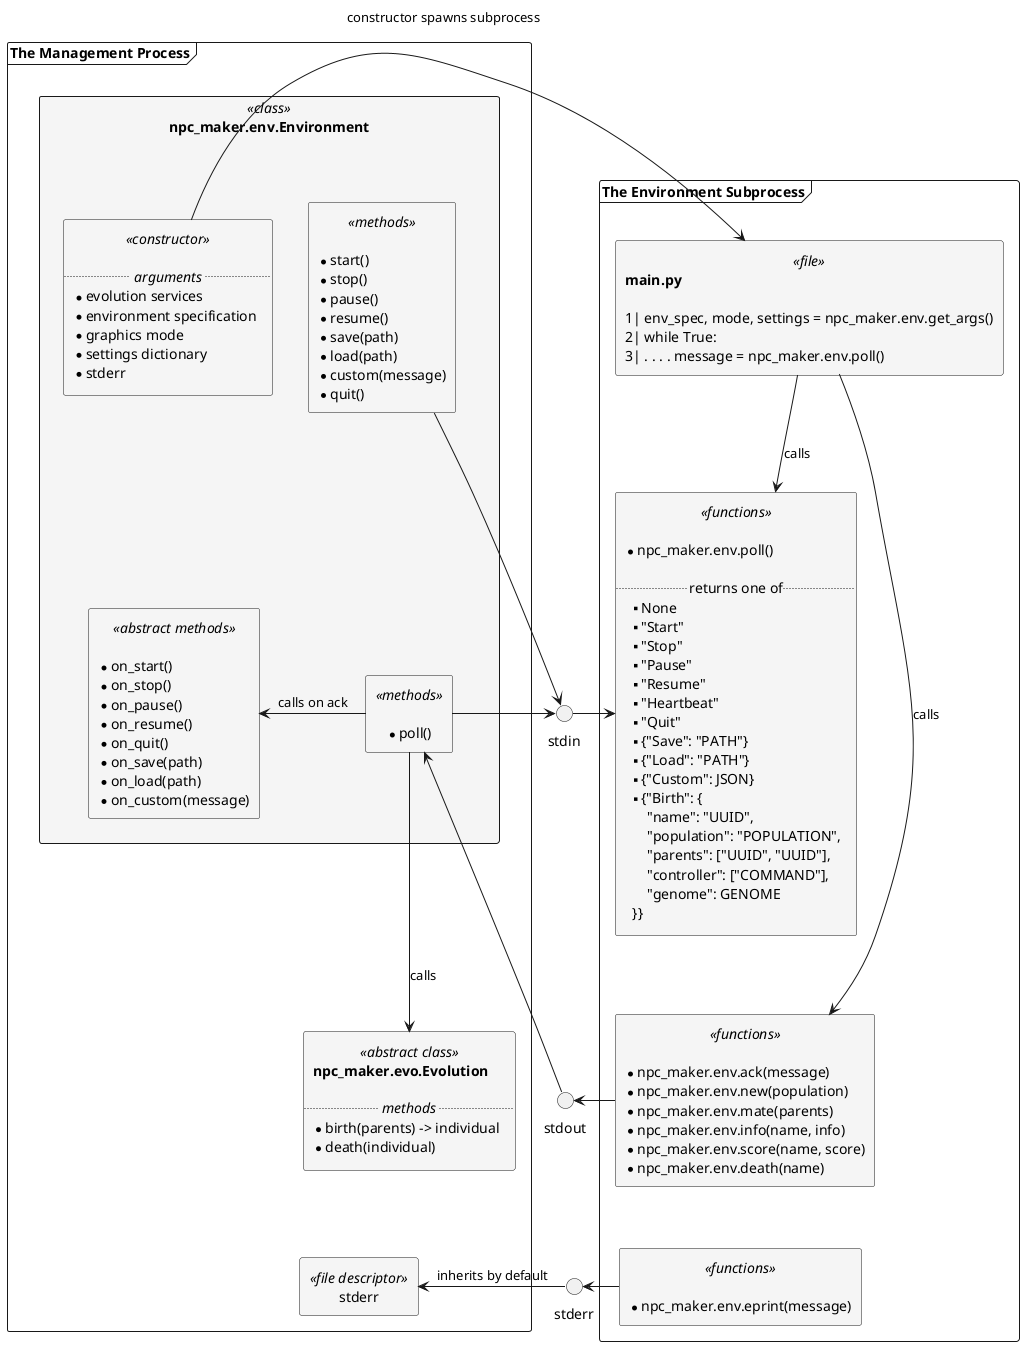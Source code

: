 @startuml
set separator none
skinparam componentStyle rectangle
skinparam component {
  BackgroundColor WhiteSmoke
  ' BackgroundColor<<class>> lightblue
  ' BackgroundColor<<abstract class>> lightblue
  ' BackgroundColor<<functions>> lightgreen
  ' BackgroundColor<<methods>> lightgreen
}

frame "The Management Process" as mgmt_proc {

  component "npc_maker.env.Environment" <<class>> {

    component instance_init <<constructor>> [
      
      .. // arguments // ..
      * evolution services
      * environment specification
      * graphics mode
      * settings dictionary
      * stderr
    ]

    component instance_commands <<methods>> [
      
      * start()
      * stop()
      * pause()
      * resume()
      * save(path)
      * load(path)
      * custom(message)
      * quit()
    ]
    
    component instance_poll <<methods>> [
      
      * poll()
    ]

    component instance_hooks <<abstract methods>> [
      
      * on_start()
      * on_stop()
      * on_pause()
      * on_resume()
      * on_quit()
      * on_save(path)
      * on_load(path)
      * on_custom(message)
    ]

    instance_init -[hidden] instance_commands
    instance_commands -[hidden]- instance_poll
    instance_hooks -[hidden] instance_poll
  }

  component evo <<abstract class>> [
    **npc_maker.evo.Evolution**
    
    .. // methods // ..
    * birth(parents) -> individual
    * death(individual)
  ]

  component mgmt_stderr <<file descriptor>> [
    stderr
  ]

  instance_poll -l> instance_hooks : calls on ack
  instance_poll --> evo : calls

  "npc_maker.env.Environment" -[hidden]- evo
  evo -[hidden]- mgmt_stderr
}

together {
  () stdin
  () stdout
  () stderr
  stdin -[hidden]- stdout
  stdout -[hidden]- stderr
}

frame "The Environment Subprocess" as env_proc {

  component main <<file>> [
    **main.py**
    
    1| env_spec, mode, settings = npc_maker.env.get_args()
    2| while True:
    3| . . . . message = npc_maker.env.poll()
  ]

  component env_poll <<functions>> [
    
    * npc_maker.env.poll()
    
    .. returns one of ..
    ** None
    ** "Start"
    ** "Stop"
    ** "Pause"
    ** "Resume"
    ** "Heartbeat"
    ** "Quit"
    ** {"Save": "PATH"}
    ** {"Load": "PATH"}
    ** {"Custom": JSON}
    ** {"Birth": {
          "name": "UUID",
          "population": "POPULATION",
          "parents": ["UUID", "UUID"],
          "controller": ["COMMAND"],
          "genome": GENOME
      }}
  ]

  component env_api <<functions>> [
    
    * npc_maker.env.ack(message)
    * npc_maker.env.new(population)
    * npc_maker.env.mate(parents)
    * npc_maker.env.info(name, info)
    * npc_maker.env.score(name, score)
    * npc_maker.env.death(name)
  ]

  component eprint <<functions>> [
    
    * npc_maker.env.eprint(message)
  ]

  main      --> env_poll : calls
  main      --> env_api : calls

  env_poll -[hidden]- env_api
  env_api -[hidden]- eprint
}

' Connections between the two processes
instance_init       -r> main : constructor spawns subprocess
instance_commands   -r> stdin
instance_poll       -r> stdin
stdin     -r> env_poll
env_api   -l> stdout
stdout    -l> instance_poll
eprint    -l> stderr
stderr    -l> mgmt_stderr : inherits by default

@enduml